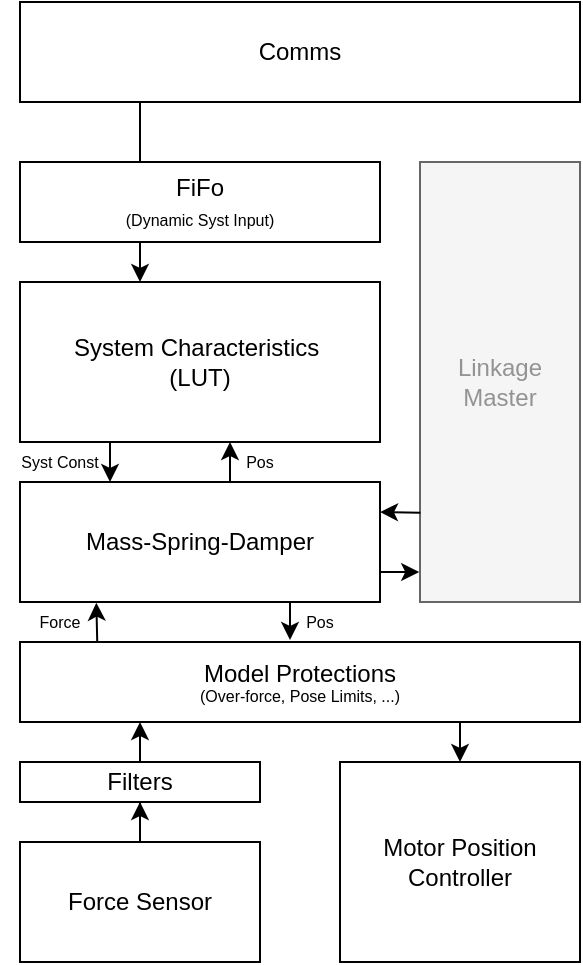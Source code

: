 <mxfile version="24.8.3" pages="2">
  <diagram name="Page-1" id="UkhxAdNoP5g0muFBqI-Y">
    <mxGraphModel dx="1050" dy="530" grid="1" gridSize="10" guides="1" tooltips="1" connect="1" arrows="1" fold="1" page="1" pageScale="1" pageWidth="827" pageHeight="1169" math="0" shadow="0">
      <root>
        <mxCell id="0" />
        <mxCell id="1" parent="0" />
        <mxCell id="fMKCCRlmuBBmtylVJ3e9-1" style="edgeStyle=orthogonalEdgeStyle;rounded=0;orthogonalLoop=1;jettySize=auto;html=1;" edge="1" parent="1" source="fMKCCRlmuBBmtylVJ3e9-19" target="fMKCCRlmuBBmtylVJ3e9-4">
          <mxGeometry relative="1" as="geometry">
            <Array as="points">
              <mxPoint x="180" y="190" />
              <mxPoint x="180" y="190" />
            </Array>
          </mxGeometry>
        </mxCell>
        <mxCell id="fMKCCRlmuBBmtylVJ3e9-2" style="edgeStyle=orthogonalEdgeStyle;rounded=0;orthogonalLoop=1;jettySize=auto;html=1;exitX=1;exitY=0.75;exitDx=0;exitDy=0;" edge="1" parent="1" source="fMKCCRlmuBBmtylVJ3e9-3">
          <mxGeometry relative="1" as="geometry">
            <mxPoint x="277" y="405" as="targetPoint" />
            <Array as="points">
              <mxPoint x="277" y="405" />
            </Array>
          </mxGeometry>
        </mxCell>
        <mxCell id="fMKCCRlmuBBmtylVJ3e9-3" value="Mass-Spring-Damper" style="rounded=0;whiteSpace=wrap;html=1;" vertex="1" parent="1">
          <mxGeometry x="120" y="360" width="180" height="60" as="geometry" />
        </mxCell>
        <mxCell id="fMKCCRlmuBBmtylVJ3e9-4" value="System Characteristics&amp;nbsp;&lt;div&gt;(LUT)&lt;/div&gt;" style="rounded=0;whiteSpace=wrap;html=1;" vertex="1" parent="1">
          <mxGeometry x="120" y="260" width="180" height="80" as="geometry" />
        </mxCell>
        <mxCell id="fMKCCRlmuBBmtylVJ3e9-5" value="FiFo&lt;div&gt;&lt;font style=&quot;font-size: 8px;&quot;&gt;(Dynamic Syst Input)&lt;/font&gt;&lt;/div&gt;" style="rounded=0;whiteSpace=wrap;html=1;" vertex="1" parent="1">
          <mxGeometry x="120" y="200" width="180" height="40" as="geometry" />
        </mxCell>
        <mxCell id="fMKCCRlmuBBmtylVJ3e9-6" value="Linkage&lt;div&gt;Master&lt;/div&gt;" style="rounded=0;whiteSpace=wrap;html=1;fillColor=#f5f5f5;fontColor=#333333;strokeColor=#666666;textOpacity=50;" vertex="1" parent="1">
          <mxGeometry x="320" y="200" width="80" height="220" as="geometry" />
        </mxCell>
        <mxCell id="fMKCCRlmuBBmtylVJ3e9-7" style="edgeStyle=orthogonalEdgeStyle;rounded=0;orthogonalLoop=1;jettySize=auto;html=1;entryX=0.5;entryY=1;entryDx=0;entryDy=0;" edge="1" parent="1" source="fMKCCRlmuBBmtylVJ3e9-8" target="fMKCCRlmuBBmtylVJ3e9-15">
          <mxGeometry relative="1" as="geometry" />
        </mxCell>
        <mxCell id="fMKCCRlmuBBmtylVJ3e9-8" value="Force Sensor" style="rounded=0;whiteSpace=wrap;html=1;" vertex="1" parent="1">
          <mxGeometry x="120" y="540" width="120" height="60" as="geometry" />
        </mxCell>
        <mxCell id="fMKCCRlmuBBmtylVJ3e9-9" value="Motor Position Controller" style="rounded=0;whiteSpace=wrap;html=1;" vertex="1" parent="1">
          <mxGeometry x="280" y="500" width="120" height="100" as="geometry" />
        </mxCell>
        <mxCell id="fMKCCRlmuBBmtylVJ3e9-10" style="edgeStyle=orthogonalEdgeStyle;rounded=0;orthogonalLoop=1;jettySize=auto;html=1;exitX=0.25;exitY=1;exitDx=0;exitDy=0;entryX=0.25;entryY=0;entryDx=0;entryDy=0;" edge="1" parent="1" source="fMKCCRlmuBBmtylVJ3e9-4" target="fMKCCRlmuBBmtylVJ3e9-3">
          <mxGeometry relative="1" as="geometry">
            <Array as="points">
              <mxPoint x="165" y="340" />
              <mxPoint x="165" y="340" />
            </Array>
          </mxGeometry>
        </mxCell>
        <mxCell id="fMKCCRlmuBBmtylVJ3e9-11" style="edgeStyle=orthogonalEdgeStyle;rounded=0;orthogonalLoop=1;jettySize=auto;html=1;exitX=0.25;exitY=0;exitDx=0;exitDy=0;entryX=0.586;entryY=1;entryDx=0;entryDy=0;entryPerimeter=0;" edge="1" parent="1" source="fMKCCRlmuBBmtylVJ3e9-3" target="fMKCCRlmuBBmtylVJ3e9-4">
          <mxGeometry relative="1" as="geometry">
            <Array as="points">
              <mxPoint x="225" y="360" />
              <mxPoint x="225" y="340" />
            </Array>
          </mxGeometry>
        </mxCell>
        <mxCell id="fMKCCRlmuBBmtylVJ3e9-12" style="edgeStyle=orthogonalEdgeStyle;rounded=0;orthogonalLoop=1;jettySize=auto;html=1;entryX=0.212;entryY=1.006;entryDx=0;entryDy=0;entryPerimeter=0;exitX=0.138;exitY=0.039;exitDx=0;exitDy=0;exitPerimeter=0;" edge="1" parent="1" source="fMKCCRlmuBBmtylVJ3e9-14" target="fMKCCRlmuBBmtylVJ3e9-3">
          <mxGeometry relative="1" as="geometry">
            <Array as="points">
              <mxPoint x="159" y="439" />
              <mxPoint x="158" y="439" />
            </Array>
          </mxGeometry>
        </mxCell>
        <mxCell id="fMKCCRlmuBBmtylVJ3e9-13" style="edgeStyle=orthogonalEdgeStyle;rounded=0;orthogonalLoop=1;jettySize=auto;html=1;exitX=0.75;exitY=1;exitDx=0;exitDy=0;entryX=0.5;entryY=0;entryDx=0;entryDy=0;" edge="1" parent="1" source="fMKCCRlmuBBmtylVJ3e9-14" target="fMKCCRlmuBBmtylVJ3e9-9">
          <mxGeometry relative="1" as="geometry" />
        </mxCell>
        <mxCell id="fMKCCRlmuBBmtylVJ3e9-14" value="Model Protections&lt;div style=&quot;font-size: 8px;&quot;&gt;&lt;font style=&quot;font-size: 8px;&quot;&gt;(Over-force, Pose Limits, ...)&lt;/font&gt;&lt;/div&gt;" style="rounded=0;whiteSpace=wrap;html=1;" vertex="1" parent="1">
          <mxGeometry x="120" y="440" width="280" height="40" as="geometry" />
        </mxCell>
        <mxCell id="fMKCCRlmuBBmtylVJ3e9-15" value="Filters" style="rounded=0;whiteSpace=wrap;html=1;" vertex="1" parent="1">
          <mxGeometry x="120" y="500" width="120" height="20" as="geometry" />
        </mxCell>
        <mxCell id="fMKCCRlmuBBmtylVJ3e9-16" value="&lt;font style=&quot;font-size: 8px;&quot;&gt;Pos&lt;/font&gt;" style="text;html=1;align=center;verticalAlign=middle;whiteSpace=wrap;rounded=0;" vertex="1" parent="1">
          <mxGeometry x="210" y="334" width="60" height="30" as="geometry" />
        </mxCell>
        <mxCell id="fMKCCRlmuBBmtylVJ3e9-17" value="&lt;font style=&quot;font-size: 8px;&quot;&gt;Syst Const&lt;/font&gt;" style="text;html=1;align=center;verticalAlign=middle;whiteSpace=wrap;rounded=0;" vertex="1" parent="1">
          <mxGeometry x="110" y="334" width="60" height="30" as="geometry" />
        </mxCell>
        <mxCell id="fMKCCRlmuBBmtylVJ3e9-18" style="edgeStyle=orthogonalEdgeStyle;rounded=0;orthogonalLoop=1;jettySize=auto;html=1;exitX=0.003;exitY=0.797;exitDx=0;exitDy=0;entryX=1;entryY=0.25;entryDx=0;entryDy=0;exitPerimeter=0;" edge="1" parent="1" source="fMKCCRlmuBBmtylVJ3e9-6" target="fMKCCRlmuBBmtylVJ3e9-3">
          <mxGeometry relative="1" as="geometry">
            <Array as="points">
              <mxPoint x="320" y="375" />
            </Array>
          </mxGeometry>
        </mxCell>
        <mxCell id="fMKCCRlmuBBmtylVJ3e9-19" value="Comms" style="rounded=0;whiteSpace=wrap;html=1;" vertex="1" parent="1">
          <mxGeometry x="120" y="120" width="280" height="50" as="geometry" />
        </mxCell>
        <mxCell id="fMKCCRlmuBBmtylVJ3e9-20" style="edgeStyle=orthogonalEdgeStyle;rounded=0;orthogonalLoop=1;jettySize=auto;html=1;exitX=1;exitY=0.75;exitDx=0;exitDy=0;entryX=-0.005;entryY=0.934;entryDx=0;entryDy=0;entryPerimeter=0;" edge="1" parent="1" source="fMKCCRlmuBBmtylVJ3e9-3" target="fMKCCRlmuBBmtylVJ3e9-6">
          <mxGeometry relative="1" as="geometry" />
        </mxCell>
        <mxCell id="fMKCCRlmuBBmtylVJ3e9-21" style="edgeStyle=orthogonalEdgeStyle;rounded=0;orthogonalLoop=1;jettySize=auto;html=1;exitX=0.75;exitY=1;exitDx=0;exitDy=0;" edge="1" parent="1" source="fMKCCRlmuBBmtylVJ3e9-3">
          <mxGeometry relative="1" as="geometry">
            <mxPoint x="255" y="439" as="targetPoint" />
            <Array as="points">
              <mxPoint x="255" y="430" />
              <mxPoint x="255" y="430" />
            </Array>
          </mxGeometry>
        </mxCell>
        <mxCell id="fMKCCRlmuBBmtylVJ3e9-22" style="edgeStyle=orthogonalEdgeStyle;rounded=0;orthogonalLoop=1;jettySize=auto;html=1;entryX=0.214;entryY=1;entryDx=0;entryDy=0;entryPerimeter=0;" edge="1" parent="1" source="fMKCCRlmuBBmtylVJ3e9-15" target="fMKCCRlmuBBmtylVJ3e9-14">
          <mxGeometry relative="1" as="geometry" />
        </mxCell>
        <mxCell id="fMKCCRlmuBBmtylVJ3e9-23" value="&lt;font style=&quot;font-size: 8px;&quot;&gt;Force&lt;/font&gt;" style="text;html=1;align=center;verticalAlign=middle;whiteSpace=wrap;rounded=0;" vertex="1" parent="1">
          <mxGeometry x="110" y="414" width="60" height="30" as="geometry" />
        </mxCell>
        <mxCell id="fMKCCRlmuBBmtylVJ3e9-24" value="&lt;font style=&quot;font-size: 8px;&quot;&gt;Pos&lt;/font&gt;" style="text;html=1;align=center;verticalAlign=middle;whiteSpace=wrap;rounded=0;" vertex="1" parent="1">
          <mxGeometry x="240" y="414" width="60" height="30" as="geometry" />
        </mxCell>
      </root>
    </mxGraphModel>
  </diagram>
  <diagram id="Lgpz1RuwRJ-S2DTu7vDj" name="Page-2">
    <mxGraphModel dx="1050" dy="530" grid="1" gridSize="10" guides="1" tooltips="1" connect="1" arrows="1" fold="1" page="1" pageScale="1" pageWidth="827" pageHeight="1169" math="0" shadow="0">
      <root>
        <mxCell id="0" />
        <mxCell id="1" parent="0" />
        <mxCell id="e_vF5gCEXvzMb2eq-UHG-1" style="edgeStyle=orthogonalEdgeStyle;rounded=0;orthogonalLoop=1;jettySize=auto;html=1;" edge="1" parent="1" source="e_vF5gCEXvzMb2eq-UHG-2" target="e_vF5gCEXvzMb2eq-UHG-5">
          <mxGeometry relative="1" as="geometry">
            <Array as="points">
              <mxPoint x="180" y="190" />
              <mxPoint x="180" y="190" />
            </Array>
          </mxGeometry>
        </mxCell>
        <mxCell id="Dk59JAwr19zSfOPfUQcK-2" style="edgeStyle=orthogonalEdgeStyle;rounded=0;orthogonalLoop=1;jettySize=auto;html=1;exitX=1;exitY=0.75;exitDx=0;exitDy=0;" edge="1" parent="1" source="e_vF5gCEXvzMb2eq-UHG-4">
          <mxGeometry relative="1" as="geometry">
            <mxPoint x="277" y="405" as="targetPoint" />
            <Array as="points">
              <mxPoint x="277" y="405" />
            </Array>
          </mxGeometry>
        </mxCell>
        <mxCell id="e_vF5gCEXvzMb2eq-UHG-4" value="Mass-Spring-Damper" style="rounded=0;whiteSpace=wrap;html=1;" vertex="1" parent="1">
          <mxGeometry x="120" y="360" width="180" height="60" as="geometry" />
        </mxCell>
        <mxCell id="e_vF5gCEXvzMb2eq-UHG-5" value="System Characteristics&amp;nbsp;&lt;div&gt;(LUT)&lt;/div&gt;" style="rounded=0;whiteSpace=wrap;html=1;" vertex="1" parent="1">
          <mxGeometry x="120" y="260" width="180" height="80" as="geometry" />
        </mxCell>
        <mxCell id="e_vF5gCEXvzMb2eq-UHG-6" value="FiFo&lt;div&gt;&lt;font style=&quot;font-size: 8px;&quot;&gt;(Dynamic Syst Input)&lt;/font&gt;&lt;/div&gt;" style="rounded=0;whiteSpace=wrap;html=1;" vertex="1" parent="1">
          <mxGeometry x="120" y="200" width="180" height="40" as="geometry" />
        </mxCell>
        <mxCell id="Dk59JAwr19zSfOPfUQcK-5" style="edgeStyle=orthogonalEdgeStyle;rounded=0;orthogonalLoop=1;jettySize=auto;html=1;entryX=0.5;entryY=0;entryDx=0;entryDy=0;shape=flexArrow;startArrow=block;exitX=0.5;exitY=0;exitDx=0;exitDy=0;" edge="1" parent="1" source="e_vF5gCEXvzMb2eq-UHG-7" target="Dk59JAwr19zSfOPfUQcK-22">
          <mxGeometry relative="1" as="geometry">
            <mxPoint x="740" y="200" as="targetPoint" />
            <Array as="points">
              <mxPoint x="360" y="80" />
              <mxPoint x="720" y="80" />
            </Array>
          </mxGeometry>
        </mxCell>
        <mxCell id="e_vF5gCEXvzMb2eq-UHG-7" value="Linkage&lt;div&gt;Master&lt;/div&gt;" style="rounded=0;whiteSpace=wrap;html=1;" vertex="1" parent="1">
          <mxGeometry x="320" y="200" width="80" height="220" as="geometry" />
        </mxCell>
        <mxCell id="Dk59JAwr19zSfOPfUQcK-16" style="edgeStyle=orthogonalEdgeStyle;rounded=0;orthogonalLoop=1;jettySize=auto;html=1;entryX=0.5;entryY=1;entryDx=0;entryDy=0;" edge="1" parent="1" source="e_vF5gCEXvzMb2eq-UHG-8" target="e_vF5gCEXvzMb2eq-UHG-14">
          <mxGeometry relative="1" as="geometry" />
        </mxCell>
        <mxCell id="e_vF5gCEXvzMb2eq-UHG-8" value="Force Sensor" style="rounded=0;whiteSpace=wrap;html=1;" vertex="1" parent="1">
          <mxGeometry x="120" y="540" width="120" height="60" as="geometry" />
        </mxCell>
        <mxCell id="e_vF5gCEXvzMb2eq-UHG-9" value="Motor Position Controller" style="rounded=0;whiteSpace=wrap;html=1;" vertex="1" parent="1">
          <mxGeometry x="280" y="500" width="120" height="100" as="geometry" />
        </mxCell>
        <mxCell id="e_vF5gCEXvzMb2eq-UHG-10" style="edgeStyle=orthogonalEdgeStyle;rounded=0;orthogonalLoop=1;jettySize=auto;html=1;exitX=0.25;exitY=1;exitDx=0;exitDy=0;entryX=0.25;entryY=0;entryDx=0;entryDy=0;" edge="1" parent="1" source="e_vF5gCEXvzMb2eq-UHG-5" target="e_vF5gCEXvzMb2eq-UHG-4">
          <mxGeometry relative="1" as="geometry">
            <Array as="points">
              <mxPoint x="165" y="340" />
              <mxPoint x="165" y="340" />
            </Array>
          </mxGeometry>
        </mxCell>
        <mxCell id="e_vF5gCEXvzMb2eq-UHG-11" style="edgeStyle=orthogonalEdgeStyle;rounded=0;orthogonalLoop=1;jettySize=auto;html=1;exitX=0.25;exitY=0;exitDx=0;exitDy=0;entryX=0.586;entryY=1;entryDx=0;entryDy=0;entryPerimeter=0;" edge="1" parent="1" source="e_vF5gCEXvzMb2eq-UHG-4" target="e_vF5gCEXvzMb2eq-UHG-5">
          <mxGeometry relative="1" as="geometry">
            <Array as="points">
              <mxPoint x="225" y="360" />
              <mxPoint x="225" y="340" />
            </Array>
          </mxGeometry>
        </mxCell>
        <mxCell id="e_vF5gCEXvzMb2eq-UHG-12" style="edgeStyle=orthogonalEdgeStyle;rounded=0;orthogonalLoop=1;jettySize=auto;html=1;entryX=0.212;entryY=1.006;entryDx=0;entryDy=0;entryPerimeter=0;exitX=0.138;exitY=0.039;exitDx=0;exitDy=0;exitPerimeter=0;" edge="1" parent="1" source="e_vF5gCEXvzMb2eq-UHG-13" target="e_vF5gCEXvzMb2eq-UHG-4">
          <mxGeometry relative="1" as="geometry">
            <Array as="points">
              <mxPoint x="159" y="439" />
              <mxPoint x="158" y="439" />
            </Array>
          </mxGeometry>
        </mxCell>
        <mxCell id="Dk59JAwr19zSfOPfUQcK-13" style="edgeStyle=orthogonalEdgeStyle;rounded=0;orthogonalLoop=1;jettySize=auto;html=1;exitX=0.75;exitY=1;exitDx=0;exitDy=0;entryX=0.5;entryY=0;entryDx=0;entryDy=0;" edge="1" parent="1" source="e_vF5gCEXvzMb2eq-UHG-13" target="e_vF5gCEXvzMb2eq-UHG-9">
          <mxGeometry relative="1" as="geometry" />
        </mxCell>
        <mxCell id="e_vF5gCEXvzMb2eq-UHG-13" value="Model Protections&lt;div style=&quot;font-size: 8px;&quot;&gt;&lt;font style=&quot;font-size: 8px;&quot;&gt;(Over-force, Pose Limits, ...)&lt;/font&gt;&lt;/div&gt;" style="rounded=0;whiteSpace=wrap;html=1;" vertex="1" parent="1">
          <mxGeometry x="120" y="440" width="280" height="40" as="geometry" />
        </mxCell>
        <mxCell id="e_vF5gCEXvzMb2eq-UHG-14" value="Filters" style="rounded=0;whiteSpace=wrap;html=1;" vertex="1" parent="1">
          <mxGeometry x="120" y="500" width="120" height="20" as="geometry" />
        </mxCell>
        <mxCell id="e_vF5gCEXvzMb2eq-UHG-15" value="&lt;font style=&quot;font-size: 8px;&quot;&gt;Pos&lt;/font&gt;" style="text;html=1;align=center;verticalAlign=middle;whiteSpace=wrap;rounded=0;" vertex="1" parent="1">
          <mxGeometry x="210" y="334" width="60" height="30" as="geometry" />
        </mxCell>
        <mxCell id="e_vF5gCEXvzMb2eq-UHG-16" value="&lt;font style=&quot;font-size: 8px;&quot;&gt;Syst Const&lt;/font&gt;" style="text;html=1;align=center;verticalAlign=middle;whiteSpace=wrap;rounded=0;" vertex="1" parent="1">
          <mxGeometry x="110" y="334" width="60" height="30" as="geometry" />
        </mxCell>
        <mxCell id="Dk59JAwr19zSfOPfUQcK-1" style="edgeStyle=orthogonalEdgeStyle;rounded=0;orthogonalLoop=1;jettySize=auto;html=1;exitX=0.003;exitY=0.797;exitDx=0;exitDy=0;entryX=1;entryY=0.25;entryDx=0;entryDy=0;exitPerimeter=0;" edge="1" parent="1" source="e_vF5gCEXvzMb2eq-UHG-7" target="e_vF5gCEXvzMb2eq-UHG-4">
          <mxGeometry relative="1" as="geometry">
            <Array as="points">
              <mxPoint x="320" y="375" />
            </Array>
          </mxGeometry>
        </mxCell>
        <mxCell id="e_vF5gCEXvzMb2eq-UHG-2" value="Comms" style="rounded=0;whiteSpace=wrap;html=1;" vertex="1" parent="1">
          <mxGeometry x="120" y="120" width="280" height="50" as="geometry" />
        </mxCell>
        <mxCell id="Dk59JAwr19zSfOPfUQcK-6" value="Force &amp;lt;-&lt;div&gt;Position -&amp;gt;&lt;/div&gt;" style="text;html=1;align=center;verticalAlign=middle;whiteSpace=wrap;rounded=0;" vertex="1" parent="1">
          <mxGeometry x="340" y="40" width="96" height="30" as="geometry" />
        </mxCell>
        <mxCell id="Dk59JAwr19zSfOPfUQcK-7" value="100Hz (10ms)" style="text;html=1;align=center;verticalAlign=middle;whiteSpace=wrap;rounded=0;" vertex="1" parent="1">
          <mxGeometry x="430" y="40" width="60" height="30" as="geometry" />
        </mxCell>
        <mxCell id="Dk59JAwr19zSfOPfUQcK-11" style="edgeStyle=orthogonalEdgeStyle;rounded=0;orthogonalLoop=1;jettySize=auto;html=1;exitX=1;exitY=0.75;exitDx=0;exitDy=0;entryX=-0.005;entryY=0.934;entryDx=0;entryDy=0;entryPerimeter=0;" edge="1" parent="1" source="e_vF5gCEXvzMb2eq-UHG-4" target="e_vF5gCEXvzMb2eq-UHG-7">
          <mxGeometry relative="1" as="geometry" />
        </mxCell>
        <mxCell id="Dk59JAwr19zSfOPfUQcK-12" style="edgeStyle=orthogonalEdgeStyle;rounded=0;orthogonalLoop=1;jettySize=auto;html=1;exitX=0.75;exitY=1;exitDx=0;exitDy=0;" edge="1" parent="1" source="e_vF5gCEXvzMb2eq-UHG-4">
          <mxGeometry relative="1" as="geometry">
            <mxPoint x="255" y="439" as="targetPoint" />
            <Array as="points">
              <mxPoint x="255" y="430" />
              <mxPoint x="255" y="430" />
            </Array>
          </mxGeometry>
        </mxCell>
        <mxCell id="Dk59JAwr19zSfOPfUQcK-15" style="edgeStyle=orthogonalEdgeStyle;rounded=0;orthogonalLoop=1;jettySize=auto;html=1;entryX=0.214;entryY=1;entryDx=0;entryDy=0;entryPerimeter=0;" edge="1" parent="1" source="e_vF5gCEXvzMb2eq-UHG-14" target="e_vF5gCEXvzMb2eq-UHG-13">
          <mxGeometry relative="1" as="geometry" />
        </mxCell>
        <mxCell id="Dk59JAwr19zSfOPfUQcK-18" style="edgeStyle=orthogonalEdgeStyle;rounded=0;orthogonalLoop=1;jettySize=auto;html=1;exitX=1;exitY=0.75;exitDx=0;exitDy=0;" edge="1" parent="1" source="Dk59JAwr19zSfOPfUQcK-19">
          <mxGeometry relative="1" as="geometry">
            <mxPoint x="637" y="405" as="targetPoint" />
            <Array as="points">
              <mxPoint x="637" y="405" />
            </Array>
          </mxGeometry>
        </mxCell>
        <mxCell id="Dk59JAwr19zSfOPfUQcK-19" value="Mass-Spring-Damper" style="rounded=0;whiteSpace=wrap;html=1;fillColor=#f5f5f5;fontColor=#333333;strokeColor=#666666;textOpacity=50;" vertex="1" parent="1">
          <mxGeometry x="480" y="360" width="180" height="60" as="geometry" />
        </mxCell>
        <mxCell id="Dk59JAwr19zSfOPfUQcK-20" value="System Characteristics&amp;nbsp;&lt;div&gt;(LUT)&lt;/div&gt;" style="rounded=0;whiteSpace=wrap;html=1;fillColor=#f5f5f5;fontColor=#333333;strokeColor=#666666;textOpacity=50;" vertex="1" parent="1">
          <mxGeometry x="480" y="260" width="180" height="80" as="geometry" />
        </mxCell>
        <mxCell id="Dk59JAwr19zSfOPfUQcK-21" value="FiFo&lt;div&gt;&lt;font style=&quot;font-size: 8px;&quot;&gt;(Dynamic Syst Input)&lt;/font&gt;&lt;/div&gt;" style="rounded=0;whiteSpace=wrap;html=1;fillColor=#f5f5f5;fontColor=#333333;strokeColor=#666666;textOpacity=50;" vertex="1" parent="1">
          <mxGeometry x="480" y="200" width="180" height="40" as="geometry" />
        </mxCell>
        <mxCell id="Dk59JAwr19zSfOPfUQcK-22" value="Linkage&lt;div&gt;Slave&lt;/div&gt;" style="rounded=0;whiteSpace=wrap;html=1;" vertex="1" parent="1">
          <mxGeometry x="680" y="200" width="80" height="220" as="geometry" />
        </mxCell>
        <mxCell id="Dk59JAwr19zSfOPfUQcK-23" style="edgeStyle=orthogonalEdgeStyle;rounded=0;orthogonalLoop=1;jettySize=auto;html=1;entryX=0.5;entryY=1;entryDx=0;entryDy=0;" edge="1" parent="1" source="Dk59JAwr19zSfOPfUQcK-24" target="Dk59JAwr19zSfOPfUQcK-31">
          <mxGeometry relative="1" as="geometry" />
        </mxCell>
        <mxCell id="Dk59JAwr19zSfOPfUQcK-24" value="Force Sensor" style="rounded=0;whiteSpace=wrap;html=1;" vertex="1" parent="1">
          <mxGeometry x="480" y="540" width="120" height="60" as="geometry" />
        </mxCell>
        <mxCell id="Dk59JAwr19zSfOPfUQcK-25" value="Motor Position Controller" style="rounded=0;whiteSpace=wrap;html=1;" vertex="1" parent="1">
          <mxGeometry x="640" y="500" width="120" height="100" as="geometry" />
        </mxCell>
        <mxCell id="Dk59JAwr19zSfOPfUQcK-29" style="edgeStyle=orthogonalEdgeStyle;rounded=0;orthogonalLoop=1;jettySize=auto;html=1;exitX=0.75;exitY=1;exitDx=0;exitDy=0;entryX=0.5;entryY=0;entryDx=0;entryDy=0;" edge="1" parent="1" source="Dk59JAwr19zSfOPfUQcK-30" target="Dk59JAwr19zSfOPfUQcK-25">
          <mxGeometry relative="1" as="geometry" />
        </mxCell>
        <mxCell id="Dk59JAwr19zSfOPfUQcK-30" value="Model Protections&lt;div style=&quot;font-size: 8px;&quot;&gt;&lt;font style=&quot;font-size: 8px;&quot;&gt;(Over-force, Pose Limits, ...)&lt;/font&gt;&lt;/div&gt;" style="rounded=0;whiteSpace=wrap;html=1;" vertex="1" parent="1">
          <mxGeometry x="480" y="440" width="280" height="40" as="geometry" />
        </mxCell>
        <mxCell id="Dk59JAwr19zSfOPfUQcK-31" value="Filters" style="rounded=0;whiteSpace=wrap;html=1;" vertex="1" parent="1">
          <mxGeometry x="480" y="500" width="120" height="20" as="geometry" />
        </mxCell>
        <mxCell id="Dk59JAwr19zSfOPfUQcK-32" value="&lt;font style=&quot;font-size: 8px;&quot;&gt;Pos&lt;/font&gt;" style="text;html=1;align=center;verticalAlign=middle;whiteSpace=wrap;rounded=0;" vertex="1" parent="1">
          <mxGeometry x="700" y="390" width="60" height="30" as="geometry" />
        </mxCell>
        <mxCell id="Dk59JAwr19zSfOPfUQcK-35" value="Comms" style="rounded=0;whiteSpace=wrap;html=1;" vertex="1" parent="1">
          <mxGeometry x="480" y="120" width="280" height="50" as="geometry" />
        </mxCell>
        <mxCell id="Dk59JAwr19zSfOPfUQcK-38" style="edgeStyle=orthogonalEdgeStyle;rounded=0;orthogonalLoop=1;jettySize=auto;html=1;entryX=0.214;entryY=1;entryDx=0;entryDy=0;entryPerimeter=0;" edge="1" parent="1" source="Dk59JAwr19zSfOPfUQcK-31" target="Dk59JAwr19zSfOPfUQcK-30">
          <mxGeometry relative="1" as="geometry" />
        </mxCell>
        <mxCell id="pNgse16R72XfRsD5x2nN-2" value="" style="edgeStyle=orthogonalEdgeStyle;rounded=0;orthogonalLoop=1;jettySize=auto;html=1;startArrow=classic;startFill=1;endArrow=none;endFill=0;" edge="1" parent="1" source="pNgse16R72XfRsD5x2nN-1">
          <mxGeometry relative="1" as="geometry">
            <mxPoint x="700" y="440" as="targetPoint" />
          </mxGeometry>
        </mxCell>
        <mxCell id="pNgse16R72XfRsD5x2nN-1" value="&lt;font style=&quot;font-size: 8px;&quot;&gt;Force&lt;/font&gt;" style="text;html=1;align=center;verticalAlign=middle;whiteSpace=wrap;rounded=0;" vertex="1" parent="1">
          <mxGeometry x="670" y="390" width="60" height="30" as="geometry" />
        </mxCell>
        <mxCell id="pNgse16R72XfRsD5x2nN-3" style="edgeStyle=orthogonalEdgeStyle;rounded=0;orthogonalLoop=1;jettySize=auto;html=1;entryX=0.893;entryY=0;entryDx=0;entryDy=0;entryPerimeter=0;" edge="1" parent="1" source="Dk59JAwr19zSfOPfUQcK-32" target="Dk59JAwr19zSfOPfUQcK-30">
          <mxGeometry relative="1" as="geometry" />
        </mxCell>
      </root>
    </mxGraphModel>
  </diagram>
</mxfile>
